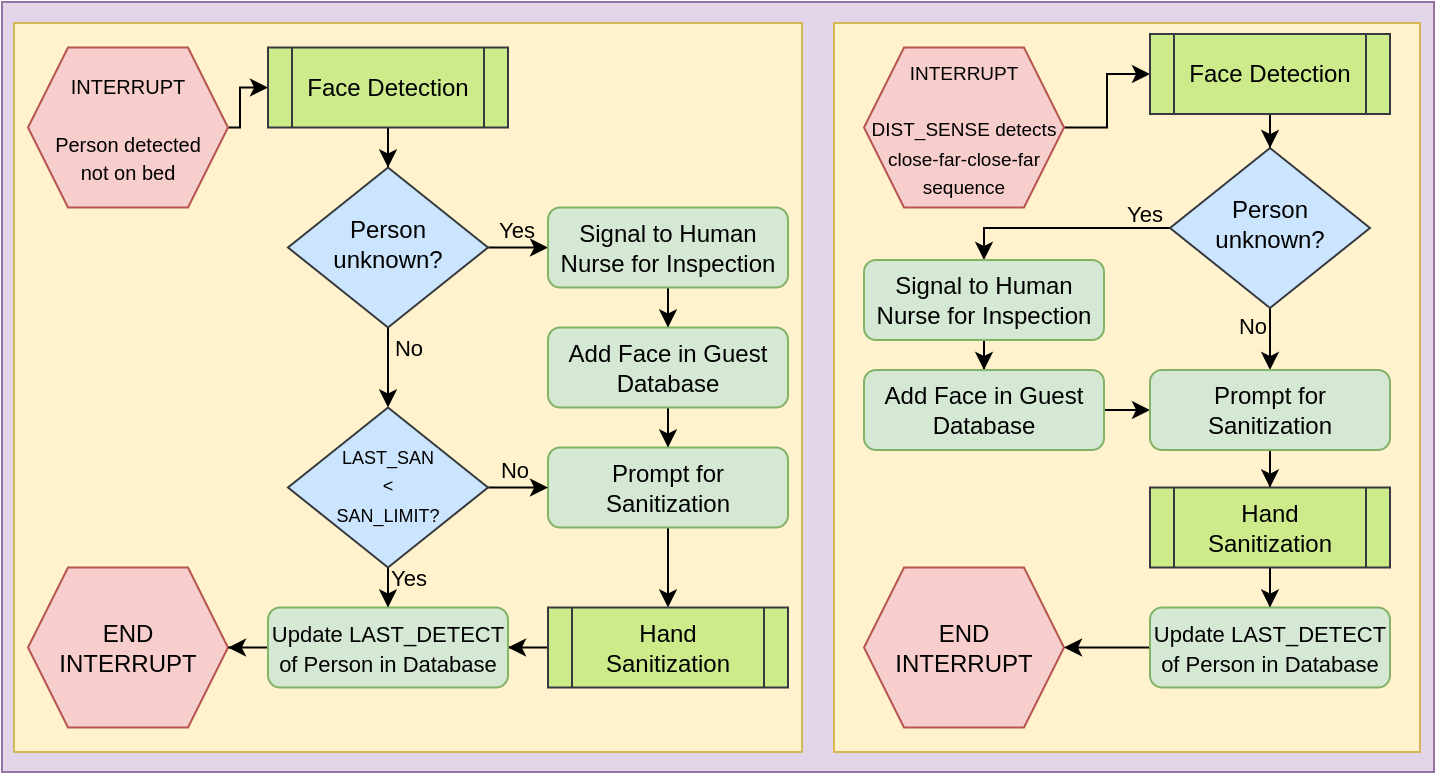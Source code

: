 <mxfile version="14.5.1" type="device"><diagram id="C5RBs43oDa-KdzZeNtuy" name="Page-1"><mxGraphModel dx="1086" dy="806" grid="1" gridSize="10" guides="1" tooltips="1" connect="1" arrows="1" fold="1" page="1" pageScale="1" pageWidth="827" pageHeight="1169" math="0" shadow="0"><root><mxCell id="WIyWlLk6GJQsqaUBKTNV-0"/><mxCell id="WIyWlLk6GJQsqaUBKTNV-1" parent="WIyWlLk6GJQsqaUBKTNV-0"/><mxCell id="MBbUP7-1jZj2tKYAUn3s-49" value="" style="rounded=0;whiteSpace=wrap;html=1;fillColor=#e1d5e7;strokeColor=#9673a6;" parent="WIyWlLk6GJQsqaUBKTNV-1" vertex="1"><mxGeometry x="4" y="5" width="716" height="385" as="geometry"/></mxCell><mxCell id="MBbUP7-1jZj2tKYAUn3s-3" value="" style="rounded=0;whiteSpace=wrap;html=1;fillColor=#fff2cc;strokeColor=#d6b656;" parent="WIyWlLk6GJQsqaUBKTNV-1" vertex="1"><mxGeometry x="420" y="15.5" width="293" height="364.5" as="geometry"/></mxCell><mxCell id="MBbUP7-1jZj2tKYAUn3s-20" value="END&lt;br&gt;INTERRUPT" style="shape=hexagon;perimeter=hexagonPerimeter2;whiteSpace=wrap;html=1;fixedSize=1;fillColor=#f8cecc;strokeColor=#b85450;" parent="WIyWlLk6GJQsqaUBKTNV-1" vertex="1"><mxGeometry x="435" y="287.75" width="100" height="80" as="geometry"/></mxCell><mxCell id="S5DdQlGzMag7aqxKe4IT-43" value="" style="rounded=0;whiteSpace=wrap;html=1;fillColor=#fff2cc;strokeColor=#d6b656;" parent="WIyWlLk6GJQsqaUBKTNV-1" vertex="1"><mxGeometry x="10" y="15.5" width="394" height="364.5" as="geometry"/></mxCell><mxCell id="S5DdQlGzMag7aqxKe4IT-14" value="" style="edgeStyle=orthogonalEdgeStyle;rounded=0;orthogonalLoop=1;jettySize=auto;html=1;" parent="WIyWlLk6GJQsqaUBKTNV-1" source="S5DdQlGzMag7aqxKe4IT-10" target="S5DdQlGzMag7aqxKe4IT-13" edge="1"><mxGeometry relative="1" as="geometry"><Array as="points"><mxPoint x="123" y="67.75"/><mxPoint x="123" y="47.75"/></Array></mxGeometry></mxCell><mxCell id="S5DdQlGzMag7aqxKe4IT-10" value="&lt;font style=&quot;font-size: 10px&quot;&gt;INTERRUPT&lt;br&gt;&lt;br&gt;Person detected&lt;br&gt;not on bed&lt;/font&gt;" style="shape=hexagon;perimeter=hexagonPerimeter2;whiteSpace=wrap;html=1;fixedSize=1;fillColor=#f8cecc;strokeColor=#b85450;" parent="WIyWlLk6GJQsqaUBKTNV-1" vertex="1"><mxGeometry x="17" y="27.75" width="100" height="80" as="geometry"/></mxCell><mxCell id="S5DdQlGzMag7aqxKe4IT-18" value="" style="edgeStyle=orthogonalEdgeStyle;rounded=0;orthogonalLoop=1;jettySize=auto;html=1;" parent="WIyWlLk6GJQsqaUBKTNV-1" source="S5DdQlGzMag7aqxKe4IT-13" target="S5DdQlGzMag7aqxKe4IT-16" edge="1"><mxGeometry relative="1" as="geometry"/></mxCell><mxCell id="S5DdQlGzMag7aqxKe4IT-13" value="Face Detection" style="shape=process;whiteSpace=wrap;html=1;backgroundOutline=1;fillColor=#cdeb8b;strokeColor=#36393d;" parent="WIyWlLk6GJQsqaUBKTNV-1" vertex="1"><mxGeometry x="137" y="27.75" width="120" height="40" as="geometry"/></mxCell><mxCell id="S5DdQlGzMag7aqxKe4IT-15" value="" style="edgeStyle=orthogonalEdgeStyle;rounded=0;orthogonalLoop=1;jettySize=auto;html=1;" parent="WIyWlLk6GJQsqaUBKTNV-1" source="S5DdQlGzMag7aqxKe4IT-16" target="S5DdQlGzMag7aqxKe4IT-17" edge="1"><mxGeometry relative="1" as="geometry"/></mxCell><mxCell id="S5DdQlGzMag7aqxKe4IT-41" value="Yes" style="edgeLabel;html=1;align=center;verticalAlign=middle;resizable=0;points=[];labelBackgroundColor=none;" parent="S5DdQlGzMag7aqxKe4IT-15" vertex="1" connectable="0"><mxGeometry x="-0.328" y="1" relative="1" as="geometry"><mxPoint x="-3.67" y="-8" as="offset"/></mxGeometry></mxCell><mxCell id="S5DdQlGzMag7aqxKe4IT-37" value="" style="edgeStyle=orthogonalEdgeStyle;rounded=0;orthogonalLoop=1;jettySize=auto;html=1;exitX=0.5;exitY=1;exitDx=0;exitDy=0;" parent="WIyWlLk6GJQsqaUBKTNV-1" source="S5DdQlGzMag7aqxKe4IT-16" target="S5DdQlGzMag7aqxKe4IT-36" edge="1"><mxGeometry relative="1" as="geometry"><mxPoint x="197" y="157.75" as="sourcePoint"/></mxGeometry></mxCell><mxCell id="S5DdQlGzMag7aqxKe4IT-51" value="No" style="edgeLabel;html=1;align=center;verticalAlign=middle;resizable=0;points=[];labelBackgroundColor=none;" parent="S5DdQlGzMag7aqxKe4IT-37" vertex="1" connectable="0"><mxGeometry x="0.737" relative="1" as="geometry"><mxPoint x="10" y="-24.68" as="offset"/></mxGeometry></mxCell><mxCell id="S5DdQlGzMag7aqxKe4IT-16" value="Person&lt;br&gt;unknown?" style="rhombus;whiteSpace=wrap;html=1;shadow=0;fontFamily=Helvetica;fontSize=12;align=center;strokeWidth=1;spacing=6;spacingTop=-4;fillColor=#cce5ff;strokeColor=#36393d;" parent="WIyWlLk6GJQsqaUBKTNV-1" vertex="1"><mxGeometry x="147" y="87.75" width="100" height="80" as="geometry"/></mxCell><mxCell id="S5DdQlGzMag7aqxKe4IT-22" value="" style="edgeStyle=orthogonalEdgeStyle;rounded=0;orthogonalLoop=1;jettySize=auto;html=1;" parent="WIyWlLk6GJQsqaUBKTNV-1" source="S5DdQlGzMag7aqxKe4IT-17" target="S5DdQlGzMag7aqxKe4IT-21" edge="1"><mxGeometry relative="1" as="geometry"/></mxCell><mxCell id="S5DdQlGzMag7aqxKe4IT-17" value="Signal to Human Nurse for Inspection" style="rounded=1;whiteSpace=wrap;html=1;fontSize=12;glass=0;strokeWidth=1;shadow=0;fillColor=#d5e8d4;strokeColor=#82b366;" parent="WIyWlLk6GJQsqaUBKTNV-1" vertex="1"><mxGeometry x="277" y="107.75" width="120" height="40" as="geometry"/></mxCell><mxCell id="S5DdQlGzMag7aqxKe4IT-31" style="edgeStyle=orthogonalEdgeStyle;rounded=0;orthogonalLoop=1;jettySize=auto;html=1;entryX=0.5;entryY=0;entryDx=0;entryDy=0;" parent="WIyWlLk6GJQsqaUBKTNV-1" source="S5DdQlGzMag7aqxKe4IT-21" target="S5DdQlGzMag7aqxKe4IT-25" edge="1"><mxGeometry relative="1" as="geometry"/></mxCell><mxCell id="S5DdQlGzMag7aqxKe4IT-21" value="Add Face in Guest Database" style="rounded=1;whiteSpace=wrap;html=1;fontSize=12;glass=0;strokeWidth=1;shadow=0;fillColor=#d5e8d4;strokeColor=#82b366;" parent="WIyWlLk6GJQsqaUBKTNV-1" vertex="1"><mxGeometry x="277" y="167.75" width="120" height="40" as="geometry"/></mxCell><mxCell id="S5DdQlGzMag7aqxKe4IT-30" value="" style="edgeStyle=orthogonalEdgeStyle;rounded=0;orthogonalLoop=1;jettySize=auto;html=1;entryX=0.5;entryY=0;entryDx=0;entryDy=0;" parent="WIyWlLk6GJQsqaUBKTNV-1" source="S5DdQlGzMag7aqxKe4IT-25" target="S5DdQlGzMag7aqxKe4IT-32" edge="1"><mxGeometry relative="1" as="geometry"><mxPoint x="347.0" y="297.75" as="targetPoint"/></mxGeometry></mxCell><mxCell id="S5DdQlGzMag7aqxKe4IT-25" value="Prompt for Sanitization" style="rounded=1;whiteSpace=wrap;html=1;fontSize=12;glass=0;strokeWidth=1;shadow=0;fillColor=#d5e8d4;strokeColor=#82b366;" parent="WIyWlLk6GJQsqaUBKTNV-1" vertex="1"><mxGeometry x="277" y="227.75" width="120" height="40" as="geometry"/></mxCell><mxCell id="S5DdQlGzMag7aqxKe4IT-34" style="edgeStyle=orthogonalEdgeStyle;rounded=0;orthogonalLoop=1;jettySize=auto;html=1;entryX=1;entryY=0.5;entryDx=0;entryDy=0;" parent="WIyWlLk6GJQsqaUBKTNV-1" source="S5DdQlGzMag7aqxKe4IT-32" target="S5DdQlGzMag7aqxKe4IT-93" edge="1"><mxGeometry relative="1" as="geometry"/></mxCell><mxCell id="S5DdQlGzMag7aqxKe4IT-32" value="Hand Sanitization" style="shape=process;whiteSpace=wrap;html=1;backgroundOutline=1;fillColor=#cdeb8b;strokeColor=#36393d;" parent="WIyWlLk6GJQsqaUBKTNV-1" vertex="1"><mxGeometry x="277" y="307.75" width="120" height="40" as="geometry"/></mxCell><mxCell id="S5DdQlGzMag7aqxKe4IT-33" value="END&lt;br&gt;INTERRUPT" style="shape=hexagon;perimeter=hexagonPerimeter2;whiteSpace=wrap;html=1;fixedSize=1;fillColor=#f8cecc;strokeColor=#b85450;" parent="WIyWlLk6GJQsqaUBKTNV-1" vertex="1"><mxGeometry x="17" y="287.75" width="100" height="80" as="geometry"/></mxCell><mxCell id="S5DdQlGzMag7aqxKe4IT-38" value="" style="edgeStyle=orthogonalEdgeStyle;rounded=0;orthogonalLoop=1;jettySize=auto;html=1;" parent="WIyWlLk6GJQsqaUBKTNV-1" source="S5DdQlGzMag7aqxKe4IT-36" target="S5DdQlGzMag7aqxKe4IT-25" edge="1"><mxGeometry relative="1" as="geometry"/></mxCell><mxCell id="S5DdQlGzMag7aqxKe4IT-40" value="No" style="edgeLabel;html=1;align=center;verticalAlign=middle;resizable=0;points=[];labelBackgroundColor=none;" parent="S5DdQlGzMag7aqxKe4IT-38" vertex="1" connectable="0"><mxGeometry x="-0.213" y="1" relative="1" as="geometry"><mxPoint x="-7" y="-8" as="offset"/></mxGeometry></mxCell><mxCell id="S5DdQlGzMag7aqxKe4IT-39" value="" style="edgeStyle=orthogonalEdgeStyle;rounded=0;orthogonalLoop=1;jettySize=auto;html=1;entryX=0.5;entryY=0;entryDx=0;entryDy=0;" parent="WIyWlLk6GJQsqaUBKTNV-1" source="S5DdQlGzMag7aqxKe4IT-36" target="S5DdQlGzMag7aqxKe4IT-93" edge="1"><mxGeometry relative="1" as="geometry"><mxPoint x="257" y="347.75" as="targetPoint"/><Array as="points"/></mxGeometry></mxCell><mxCell id="S5DdQlGzMag7aqxKe4IT-42" value="Yes" style="edgeLabel;html=1;align=center;verticalAlign=middle;resizable=0;points=[];labelBackgroundColor=none;" parent="S5DdQlGzMag7aqxKe4IT-39" vertex="1" connectable="0"><mxGeometry x="-0.792" relative="1" as="geometry"><mxPoint x="10" y="-0.75" as="offset"/></mxGeometry></mxCell><mxCell id="S5DdQlGzMag7aqxKe4IT-36" value="&lt;font style=&quot;font-size: 9px&quot;&gt;LAST_SAN&lt;br&gt;&amp;lt;&lt;br&gt;SAN_LIMIT?&lt;/font&gt;" style="rhombus;whiteSpace=wrap;html=1;shadow=0;fontFamily=Helvetica;fontSize=12;align=center;strokeWidth=1;spacing=6;spacingTop=-4;fillColor=#cce5ff;strokeColor=#36393d;" parent="WIyWlLk6GJQsqaUBKTNV-1" vertex="1"><mxGeometry x="147" y="207.75" width="100" height="80" as="geometry"/></mxCell><mxCell id="S5DdQlGzMag7aqxKe4IT-94" value="" style="edgeStyle=orthogonalEdgeStyle;rounded=0;orthogonalLoop=1;jettySize=auto;html=1;exitX=0;exitY=0.5;exitDx=0;exitDy=0;" parent="WIyWlLk6GJQsqaUBKTNV-1" source="S5DdQlGzMag7aqxKe4IT-93" target="S5DdQlGzMag7aqxKe4IT-33" edge="1"><mxGeometry relative="1" as="geometry"/></mxCell><mxCell id="S5DdQlGzMag7aqxKe4IT-93" value="&lt;font style=&quot;font-size: 11px&quot;&gt;Update LAST_DETECT of Person in Database&lt;/font&gt;" style="rounded=1;whiteSpace=wrap;html=1;fontSize=12;glass=0;strokeWidth=1;shadow=0;fillColor=#d5e8d4;strokeColor=#82b366;" parent="WIyWlLk6GJQsqaUBKTNV-1" vertex="1"><mxGeometry x="137" y="307.75" width="120" height="40" as="geometry"/></mxCell><mxCell id="MBbUP7-1jZj2tKYAUn3s-28" value="" style="edgeStyle=orthogonalEdgeStyle;rounded=0;orthogonalLoop=1;jettySize=auto;html=1;exitX=1;exitY=0.5;exitDx=0;exitDy=0;" parent="WIyWlLk6GJQsqaUBKTNV-1" source="MBbUP7-1jZj2tKYAUn3s-45" target="MBbUP7-1jZj2tKYAUn3s-30" edge="1"><mxGeometry relative="1" as="geometry"><mxPoint x="535" y="41" as="sourcePoint"/></mxGeometry></mxCell><mxCell id="MBbUP7-1jZj2tKYAUn3s-29" value="" style="edgeStyle=orthogonalEdgeStyle;rounded=0;orthogonalLoop=1;jettySize=auto;html=1;" parent="WIyWlLk6GJQsqaUBKTNV-1" source="MBbUP7-1jZj2tKYAUn3s-30" target="MBbUP7-1jZj2tKYAUn3s-35" edge="1"><mxGeometry relative="1" as="geometry"/></mxCell><mxCell id="MBbUP7-1jZj2tKYAUn3s-30" value="Face Detection" style="shape=process;whiteSpace=wrap;html=1;backgroundOutline=1;fillColor=#cdeb8b;strokeColor=#36393d;" parent="WIyWlLk6GJQsqaUBKTNV-1" vertex="1"><mxGeometry x="578" y="21" width="120" height="40" as="geometry"/></mxCell><mxCell id="MBbUP7-1jZj2tKYAUn3s-31" value="" style="edgeStyle=orthogonalEdgeStyle;rounded=0;orthogonalLoop=1;jettySize=auto;html=1;entryX=0.5;entryY=0;entryDx=0;entryDy=0;exitX=0;exitY=0.5;exitDx=0;exitDy=0;" parent="WIyWlLk6GJQsqaUBKTNV-1" source="MBbUP7-1jZj2tKYAUn3s-35" target="MBbUP7-1jZj2tKYAUn3s-37" edge="1"><mxGeometry relative="1" as="geometry"><mxPoint x="588.0" y="118" as="sourcePoint"/><mxPoint x="495" y="138" as="targetPoint"/><Array as="points"><mxPoint x="495" y="118"/></Array></mxGeometry></mxCell><mxCell id="MBbUP7-1jZj2tKYAUn3s-32" value="Yes" style="edgeLabel;html=1;align=center;verticalAlign=middle;resizable=0;points=[];labelBackgroundColor=none;" parent="MBbUP7-1jZj2tKYAUn3s-31" vertex="1" connectable="0"><mxGeometry x="-0.328" y="1" relative="1" as="geometry"><mxPoint x="23" y="-8" as="offset"/></mxGeometry></mxCell><mxCell id="MBbUP7-1jZj2tKYAUn3s-33" value="" style="edgeStyle=orthogonalEdgeStyle;rounded=0;orthogonalLoop=1;jettySize=auto;html=1;exitX=0.5;exitY=1;exitDx=0;exitDy=0;entryX=0.5;entryY=0;entryDx=0;entryDy=0;" parent="WIyWlLk6GJQsqaUBKTNV-1" source="MBbUP7-1jZj2tKYAUn3s-35" target="MBbUP7-1jZj2tKYAUn3s-41" edge="1"><mxGeometry relative="1" as="geometry"><mxPoint x="615" y="151" as="sourcePoint"/><mxPoint x="615" y="201" as="targetPoint"/></mxGeometry></mxCell><mxCell id="MBbUP7-1jZj2tKYAUn3s-34" value="No" style="edgeLabel;html=1;align=center;verticalAlign=middle;resizable=0;points=[];labelBackgroundColor=none;" parent="MBbUP7-1jZj2tKYAUn3s-33" vertex="1" connectable="0"><mxGeometry x="0.737" relative="1" as="geometry"><mxPoint x="-9" y="-18.59" as="offset"/></mxGeometry></mxCell><mxCell id="MBbUP7-1jZj2tKYAUn3s-35" value="Person&lt;br&gt;unknown?" style="rhombus;whiteSpace=wrap;html=1;shadow=0;fontFamily=Helvetica;fontSize=12;align=center;strokeWidth=1;spacing=6;spacingTop=-4;fillColor=#cce5ff;strokeColor=#36393d;" parent="WIyWlLk6GJQsqaUBKTNV-1" vertex="1"><mxGeometry x="588" y="78" width="100" height="80" as="geometry"/></mxCell><mxCell id="MBbUP7-1jZj2tKYAUn3s-36" value="" style="edgeStyle=orthogonalEdgeStyle;rounded=0;orthogonalLoop=1;jettySize=auto;html=1;" parent="WIyWlLk6GJQsqaUBKTNV-1" source="MBbUP7-1jZj2tKYAUn3s-37" target="MBbUP7-1jZj2tKYAUn3s-39" edge="1"><mxGeometry relative="1" as="geometry"/></mxCell><mxCell id="MBbUP7-1jZj2tKYAUn3s-37" value="Signal to Human Nurse for Inspection" style="rounded=1;whiteSpace=wrap;html=1;fontSize=12;glass=0;strokeWidth=1;shadow=0;fillColor=#d5e8d4;strokeColor=#82b366;" parent="WIyWlLk6GJQsqaUBKTNV-1" vertex="1"><mxGeometry x="435" y="134" width="120" height="40" as="geometry"/></mxCell><mxCell id="MBbUP7-1jZj2tKYAUn3s-38" style="edgeStyle=orthogonalEdgeStyle;rounded=0;orthogonalLoop=1;jettySize=auto;html=1;entryX=0;entryY=0.5;entryDx=0;entryDy=0;" parent="WIyWlLk6GJQsqaUBKTNV-1" source="MBbUP7-1jZj2tKYAUn3s-39" target="MBbUP7-1jZj2tKYAUn3s-41" edge="1"><mxGeometry relative="1" as="geometry"/></mxCell><mxCell id="MBbUP7-1jZj2tKYAUn3s-39" value="Add Face in Guest Database" style="rounded=1;whiteSpace=wrap;html=1;fontSize=12;glass=0;strokeWidth=1;shadow=0;fillColor=#d5e8d4;strokeColor=#82b366;" parent="WIyWlLk6GJQsqaUBKTNV-1" vertex="1"><mxGeometry x="435" y="189" width="120" height="40" as="geometry"/></mxCell><mxCell id="MBbUP7-1jZj2tKYAUn3s-40" value="" style="edgeStyle=orthogonalEdgeStyle;rounded=0;orthogonalLoop=1;jettySize=auto;html=1;entryX=0.5;entryY=0;entryDx=0;entryDy=0;" parent="WIyWlLk6GJQsqaUBKTNV-1" source="MBbUP7-1jZj2tKYAUn3s-41" target="MBbUP7-1jZj2tKYAUn3s-43" edge="1"><mxGeometry relative="1" as="geometry"><mxPoint x="765.0" y="291" as="targetPoint"/></mxGeometry></mxCell><mxCell id="MBbUP7-1jZj2tKYAUn3s-41" value="Prompt for Sanitization" style="rounded=1;whiteSpace=wrap;html=1;fontSize=12;glass=0;strokeWidth=1;shadow=0;fillColor=#d5e8d4;strokeColor=#82b366;" parent="WIyWlLk6GJQsqaUBKTNV-1" vertex="1"><mxGeometry x="578" y="189" width="120" height="40" as="geometry"/></mxCell><mxCell id="MBbUP7-1jZj2tKYAUn3s-42" style="edgeStyle=orthogonalEdgeStyle;rounded=0;orthogonalLoop=1;jettySize=auto;html=1;entryX=0.5;entryY=0;entryDx=0;entryDy=0;" parent="WIyWlLk6GJQsqaUBKTNV-1" source="MBbUP7-1jZj2tKYAUn3s-43" target="MBbUP7-1jZj2tKYAUn3s-46" edge="1"><mxGeometry relative="1" as="geometry"/></mxCell><mxCell id="MBbUP7-1jZj2tKYAUn3s-43" value="Hand Sanitization" style="shape=process;whiteSpace=wrap;html=1;backgroundOutline=1;fillColor=#cdeb8b;strokeColor=#36393d;" parent="WIyWlLk6GJQsqaUBKTNV-1" vertex="1"><mxGeometry x="578" y="247.75" width="120" height="40" as="geometry"/></mxCell><mxCell id="MBbUP7-1jZj2tKYAUn3s-44" value="" style="edgeStyle=orthogonalEdgeStyle;rounded=0;orthogonalLoop=1;jettySize=auto;html=1;entryX=1;entryY=0.5;entryDx=0;entryDy=0;" parent="WIyWlLk6GJQsqaUBKTNV-1" source="MBbUP7-1jZj2tKYAUn3s-46" target="MBbUP7-1jZj2tKYAUn3s-20" edge="1"><mxGeometry relative="1" as="geometry"><mxPoint x="545" y="321.0" as="targetPoint"/></mxGeometry></mxCell><mxCell id="MBbUP7-1jZj2tKYAUn3s-45" value="&lt;font style=&quot;font-size: 9.5px&quot;&gt;INTERRUPT&lt;br&gt;&lt;br&gt;DIST_SENSE detects&lt;br&gt;close-far-close-far&lt;br&gt;sequence&lt;/font&gt;" style="shape=hexagon;perimeter=hexagonPerimeter2;whiteSpace=wrap;html=1;fixedSize=1;fillColor=#f8cecc;strokeColor=#b85450;" parent="WIyWlLk6GJQsqaUBKTNV-1" vertex="1"><mxGeometry x="435" y="27.75" width="100" height="80" as="geometry"/></mxCell><mxCell id="MBbUP7-1jZj2tKYAUn3s-46" value="&lt;font style=&quot;font-size: 11px&quot;&gt;Update LAST_DETECT of Person in Database&lt;/font&gt;" style="rounded=1;whiteSpace=wrap;html=1;fontSize=12;glass=0;strokeWidth=1;shadow=0;fillColor=#d5e8d4;strokeColor=#82b366;" parent="WIyWlLk6GJQsqaUBKTNV-1" vertex="1"><mxGeometry x="578" y="307.75" width="120" height="40" as="geometry"/></mxCell></root></mxGraphModel></diagram></mxfile>